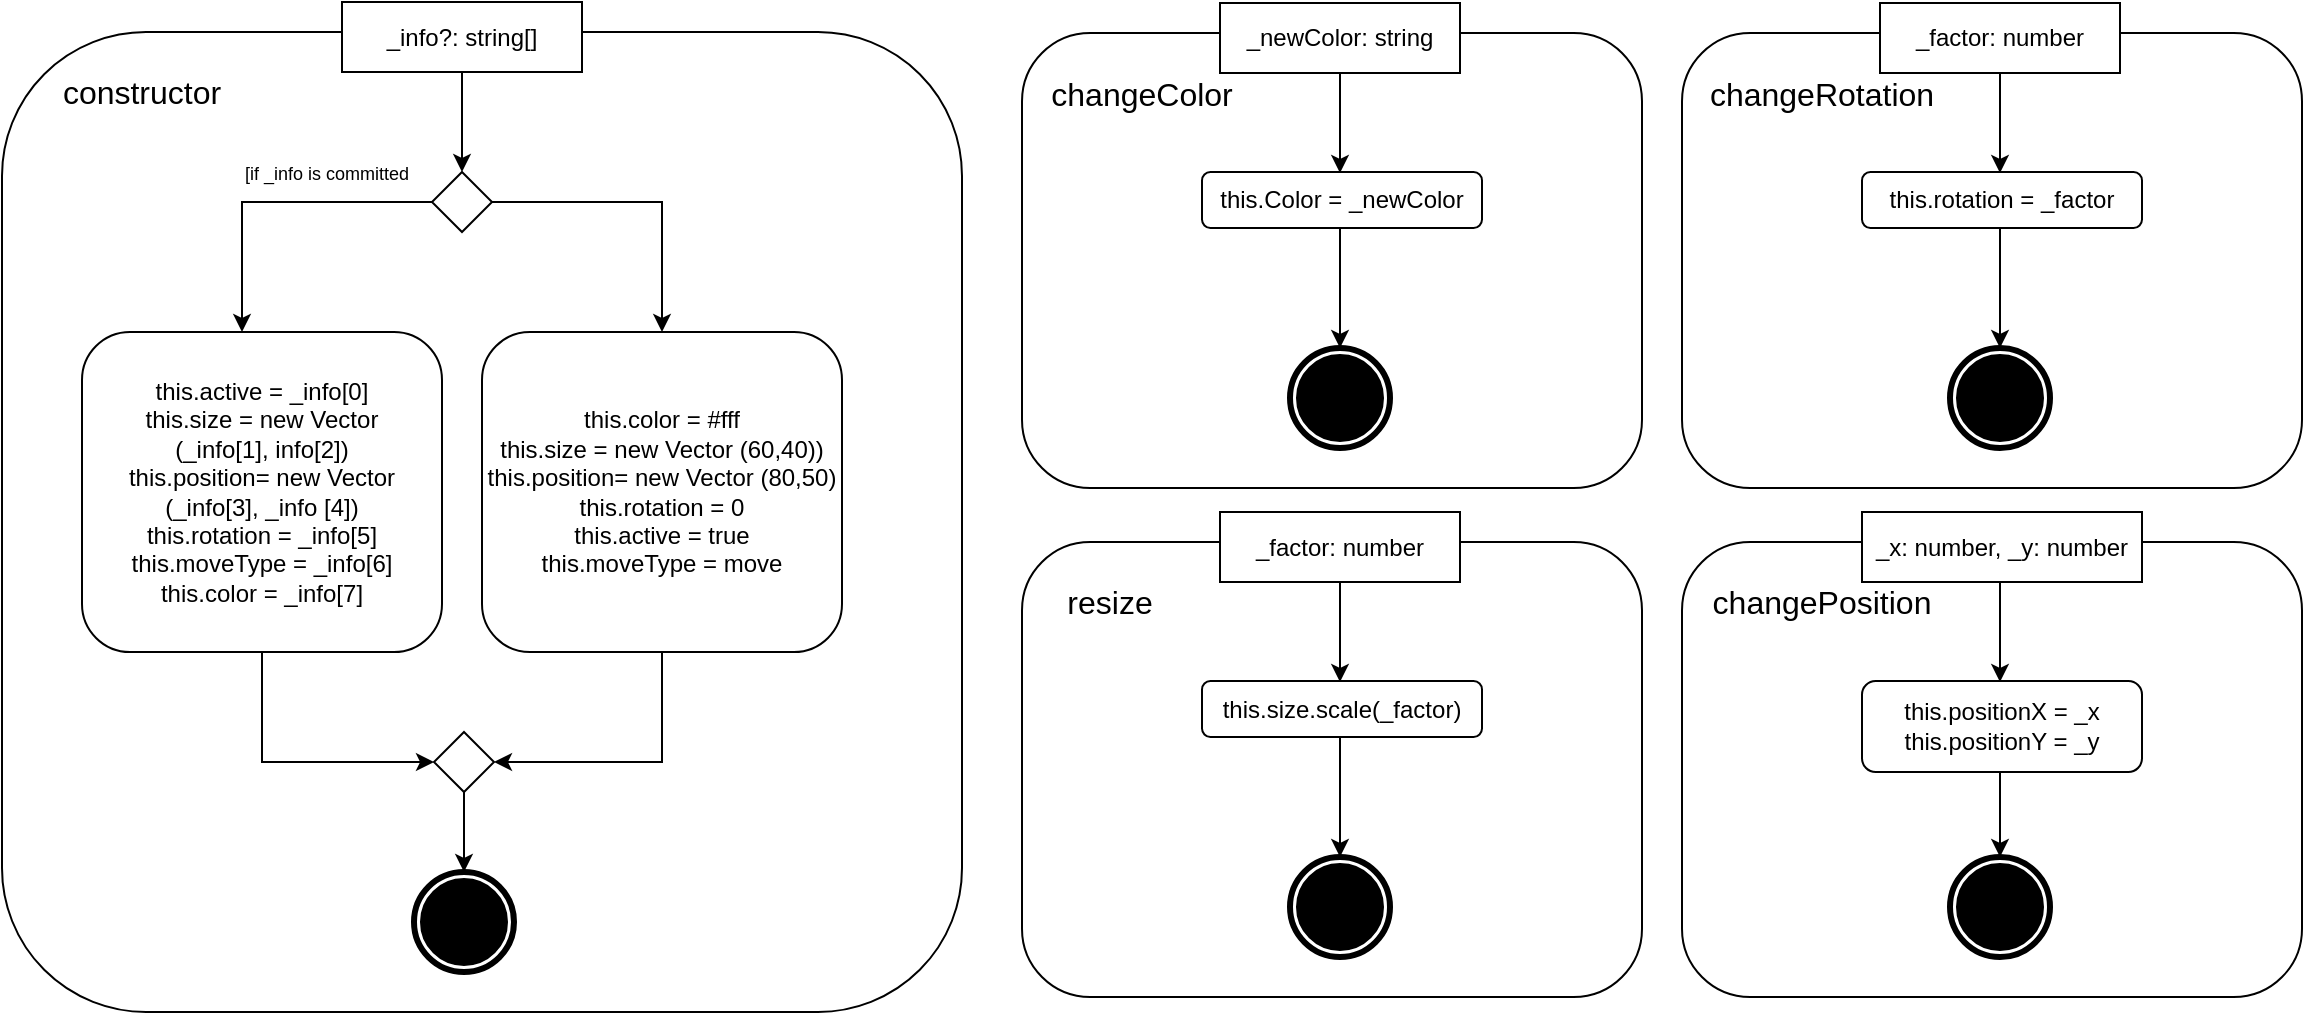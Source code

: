 <mxfile version="13.5.8" type="device"><diagram id="prtHgNgQTEPvFCAcTncT" name="Page-1"><mxGraphModel dx="1673" dy="1038" grid="1" gridSize="10" guides="1" tooltips="1" connect="1" arrows="1" fold="1" page="1" pageScale="1" pageWidth="1169" pageHeight="827" math="0" shadow="0"><root><mxCell id="0"/><mxCell id="1" parent="0"/><mxCell id="GyNT88bYxbiy57nA3Ei--2" value="" style="rounded=1;whiteSpace=wrap;html=1;" vertex="1" parent="1"><mxGeometry x="40" y="40" width="480" height="490" as="geometry"/></mxCell><mxCell id="GyNT88bYxbiy57nA3Ei--1" value="" style="shape=mxgraph.bpmn.shape;html=1;verticalLabelPosition=bottom;labelBackgroundColor=#ffffff;verticalAlign=top;align=center;perimeter=ellipsePerimeter;outlineConnect=0;outline=end;symbol=terminate;" vertex="1" parent="1"><mxGeometry x="246" y="460" width="50" height="50" as="geometry"/></mxCell><mxCell id="GyNT88bYxbiy57nA3Ei--16" style="edgeStyle=orthogonalEdgeStyle;rounded=0;orthogonalLoop=1;jettySize=auto;html=1;entryX=0.5;entryY=0;entryDx=0;entryDy=0;" edge="1" parent="1" source="GyNT88bYxbiy57nA3Ei--3" target="GyNT88bYxbiy57nA3Ei--1"><mxGeometry relative="1" as="geometry"/></mxCell><mxCell id="GyNT88bYxbiy57nA3Ei--3" value="" style="rhombus;whiteSpace=wrap;html=1;" vertex="1" parent="1"><mxGeometry x="256" y="390" width="30" height="30" as="geometry"/></mxCell><mxCell id="GyNT88bYxbiy57nA3Ei--4" value="&lt;font style=&quot;font-size: 16px&quot;&gt;constructor&lt;/font&gt;" style="text;html=1;strokeColor=none;fillColor=none;align=center;verticalAlign=middle;whiteSpace=wrap;rounded=0;" vertex="1" parent="1"><mxGeometry x="90" y="60" width="40" height="20" as="geometry"/></mxCell><mxCell id="GyNT88bYxbiy57nA3Ei--9" style="edgeStyle=orthogonalEdgeStyle;rounded=0;orthogonalLoop=1;jettySize=auto;html=1;entryX=0.5;entryY=0;entryDx=0;entryDy=0;" edge="1" parent="1" source="GyNT88bYxbiy57nA3Ei--5" target="GyNT88bYxbiy57nA3Ei--6"><mxGeometry relative="1" as="geometry"/></mxCell><mxCell id="GyNT88bYxbiy57nA3Ei--5" value="_info?: string[]" style="rounded=0;whiteSpace=wrap;html=1;" vertex="1" parent="1"><mxGeometry x="210" y="25" width="120" height="35" as="geometry"/></mxCell><mxCell id="GyNT88bYxbiy57nA3Ei--10" style="edgeStyle=orthogonalEdgeStyle;rounded=0;orthogonalLoop=1;jettySize=auto;html=1;" edge="1" parent="1" source="GyNT88bYxbiy57nA3Ei--6" target="GyNT88bYxbiy57nA3Ei--7"><mxGeometry relative="1" as="geometry"><Array as="points"><mxPoint x="160" y="125"/></Array></mxGeometry></mxCell><mxCell id="GyNT88bYxbiy57nA3Ei--11" style="edgeStyle=orthogonalEdgeStyle;rounded=0;orthogonalLoop=1;jettySize=auto;html=1;" edge="1" parent="1" source="GyNT88bYxbiy57nA3Ei--6" target="GyNT88bYxbiy57nA3Ei--8"><mxGeometry relative="1" as="geometry"><Array as="points"><mxPoint x="370" y="125"/></Array></mxGeometry></mxCell><mxCell id="GyNT88bYxbiy57nA3Ei--6" value="" style="rhombus;whiteSpace=wrap;html=1;" vertex="1" parent="1"><mxGeometry x="255" y="110" width="30" height="30" as="geometry"/></mxCell><mxCell id="GyNT88bYxbiy57nA3Ei--15" style="edgeStyle=orthogonalEdgeStyle;rounded=0;orthogonalLoop=1;jettySize=auto;html=1;entryX=0;entryY=0.5;entryDx=0;entryDy=0;" edge="1" parent="1" source="GyNT88bYxbiy57nA3Ei--7" target="GyNT88bYxbiy57nA3Ei--3"><mxGeometry relative="1" as="geometry"><Array as="points"><mxPoint x="170" y="405"/></Array></mxGeometry></mxCell><mxCell id="GyNT88bYxbiy57nA3Ei--7" value="this.active = _info[0]&lt;br&gt;this.size = new Vector &lt;br&gt;(_info[1], info[2])&lt;br&gt;this.position= new Vector (_info[3], _info [4])&lt;br&gt;this.rotation = _info[5]&lt;br&gt;this.moveType = _info[6]&lt;br&gt;this.color = _info[7]" style="rounded=1;whiteSpace=wrap;html=1;" vertex="1" parent="1"><mxGeometry x="80" y="190" width="180" height="160" as="geometry"/></mxCell><mxCell id="GyNT88bYxbiy57nA3Ei--14" style="edgeStyle=orthogonalEdgeStyle;rounded=0;orthogonalLoop=1;jettySize=auto;html=1;entryX=1;entryY=0.5;entryDx=0;entryDy=0;" edge="1" parent="1" source="GyNT88bYxbiy57nA3Ei--8" target="GyNT88bYxbiy57nA3Ei--3"><mxGeometry relative="1" as="geometry"/></mxCell><mxCell id="GyNT88bYxbiy57nA3Ei--8" value="this.color = #fff&lt;br&gt;this.size = new Vector (60,40))&lt;br&gt;this.position= new Vector (80,50)&lt;br&gt;this.rotation = 0&lt;br&gt;this.active = true&lt;br&gt;this.moveType = move" style="rounded=1;whiteSpace=wrap;html=1;" vertex="1" parent="1"><mxGeometry x="280" y="190" width="180" height="160" as="geometry"/></mxCell><mxCell id="GyNT88bYxbiy57nA3Ei--12" value="&lt;font style=&quot;font-size: 9px&quot;&gt;[if _info is committed&lt;/font&gt;" style="text;html=1;strokeColor=none;fillColor=none;align=center;verticalAlign=middle;whiteSpace=wrap;rounded=0;" vertex="1" parent="1"><mxGeometry x="150" y="100" width="105" height="20" as="geometry"/></mxCell><mxCell id="GyNT88bYxbiy57nA3Ei--17" value="" style="rounded=1;whiteSpace=wrap;html=1;" vertex="1" parent="1"><mxGeometry x="550" y="40.5" width="310" height="227.5" as="geometry"/></mxCell><mxCell id="GyNT88bYxbiy57nA3Ei--21" value="&lt;font style=&quot;font-size: 16px&quot;&gt;changeColor&lt;/font&gt;" style="text;html=1;strokeColor=none;fillColor=none;align=center;verticalAlign=middle;whiteSpace=wrap;rounded=0;" vertex="1" parent="1"><mxGeometry x="590" y="60.5" width="40" height="20" as="geometry"/></mxCell><mxCell id="GyNT88bYxbiy57nA3Ei--22" style="edgeStyle=orthogonalEdgeStyle;rounded=0;orthogonalLoop=1;jettySize=auto;html=1;entryX=0.5;entryY=0;entryDx=0;entryDy=0;" edge="1" parent="1" source="GyNT88bYxbiy57nA3Ei--23"><mxGeometry relative="1" as="geometry"><mxPoint x="709" y="110.5" as="targetPoint"/></mxGeometry></mxCell><mxCell id="GyNT88bYxbiy57nA3Ei--23" value="_newColor: string" style="rounded=0;whiteSpace=wrap;html=1;" vertex="1" parent="1"><mxGeometry x="649" y="25.5" width="120" height="35" as="geometry"/></mxCell><mxCell id="GyNT88bYxbiy57nA3Ei--30" value="this.Color = _newColor" style="rounded=1;whiteSpace=wrap;html=1;" vertex="1" parent="1"><mxGeometry x="640" y="110" width="140" height="28" as="geometry"/></mxCell><mxCell id="GyNT88bYxbiy57nA3Ei--18" value="" style="shape=mxgraph.bpmn.shape;html=1;verticalLabelPosition=bottom;labelBackgroundColor=#ffffff;verticalAlign=top;align=center;perimeter=ellipsePerimeter;outlineConnect=0;outline=end;symbol=terminate;" vertex="1" parent="1"><mxGeometry x="684" y="198" width="50" height="50" as="geometry"/></mxCell><mxCell id="GyNT88bYxbiy57nA3Ei--32" style="edgeStyle=orthogonalEdgeStyle;rounded=0;orthogonalLoop=1;jettySize=auto;html=1;" edge="1" parent="1" source="GyNT88bYxbiy57nA3Ei--30" target="GyNT88bYxbiy57nA3Ei--18"><mxGeometry relative="1" as="geometry"><mxPoint x="710" y="138" as="sourcePoint"/><mxPoint x="725" y="405.5" as="targetPoint"/><Array as="points"><mxPoint x="709" y="158"/><mxPoint x="709" y="158"/></Array></mxGeometry></mxCell><mxCell id="GyNT88bYxbiy57nA3Ei--33" value="" style="rounded=1;whiteSpace=wrap;html=1;" vertex="1" parent="1"><mxGeometry x="880" y="40.5" width="310" height="227.5" as="geometry"/></mxCell><mxCell id="GyNT88bYxbiy57nA3Ei--34" value="&lt;font style=&quot;font-size: 16px&quot;&gt;changeRotation&lt;/font&gt;" style="text;html=1;strokeColor=none;fillColor=none;align=center;verticalAlign=middle;whiteSpace=wrap;rounded=0;" vertex="1" parent="1"><mxGeometry x="930" y="60.5" width="40" height="20" as="geometry"/></mxCell><mxCell id="GyNT88bYxbiy57nA3Ei--35" style="edgeStyle=orthogonalEdgeStyle;rounded=0;orthogonalLoop=1;jettySize=auto;html=1;entryX=0.5;entryY=0;entryDx=0;entryDy=0;" edge="1" parent="1" source="GyNT88bYxbiy57nA3Ei--36"><mxGeometry relative="1" as="geometry"><mxPoint x="1039" y="110.5" as="targetPoint"/></mxGeometry></mxCell><mxCell id="GyNT88bYxbiy57nA3Ei--36" value="_factor: number" style="rounded=0;whiteSpace=wrap;html=1;" vertex="1" parent="1"><mxGeometry x="979" y="25.5" width="120" height="35" as="geometry"/></mxCell><mxCell id="GyNT88bYxbiy57nA3Ei--37" value="this.rotation = _factor" style="rounded=1;whiteSpace=wrap;html=1;" vertex="1" parent="1"><mxGeometry x="970" y="110" width="140" height="28" as="geometry"/></mxCell><mxCell id="GyNT88bYxbiy57nA3Ei--38" value="" style="shape=mxgraph.bpmn.shape;html=1;verticalLabelPosition=bottom;labelBackgroundColor=#ffffff;verticalAlign=top;align=center;perimeter=ellipsePerimeter;outlineConnect=0;outline=end;symbol=terminate;" vertex="1" parent="1"><mxGeometry x="1014" y="198" width="50" height="50" as="geometry"/></mxCell><mxCell id="GyNT88bYxbiy57nA3Ei--39" style="edgeStyle=orthogonalEdgeStyle;rounded=0;orthogonalLoop=1;jettySize=auto;html=1;" edge="1" parent="1" source="GyNT88bYxbiy57nA3Ei--37" target="GyNT88bYxbiy57nA3Ei--38"><mxGeometry relative="1" as="geometry"><mxPoint x="1040" y="138" as="sourcePoint"/><mxPoint x="1055" y="405.5" as="targetPoint"/><Array as="points"><mxPoint x="1039" y="158"/><mxPoint x="1039" y="158"/></Array></mxGeometry></mxCell><mxCell id="GyNT88bYxbiy57nA3Ei--40" value="" style="rounded=1;whiteSpace=wrap;html=1;" vertex="1" parent="1"><mxGeometry x="550" y="295" width="310" height="227.5" as="geometry"/></mxCell><mxCell id="GyNT88bYxbiy57nA3Ei--41" value="&lt;font style=&quot;font-size: 16px&quot;&gt;resize&lt;/font&gt;" style="text;html=1;strokeColor=none;fillColor=none;align=center;verticalAlign=middle;whiteSpace=wrap;rounded=0;" vertex="1" parent="1"><mxGeometry x="574" y="315" width="40" height="20" as="geometry"/></mxCell><mxCell id="GyNT88bYxbiy57nA3Ei--42" style="edgeStyle=orthogonalEdgeStyle;rounded=0;orthogonalLoop=1;jettySize=auto;html=1;entryX=0.5;entryY=0;entryDx=0;entryDy=0;" edge="1" parent="1" source="GyNT88bYxbiy57nA3Ei--43"><mxGeometry relative="1" as="geometry"><mxPoint x="709" y="365" as="targetPoint"/></mxGeometry></mxCell><mxCell id="GyNT88bYxbiy57nA3Ei--43" value="_factor: number" style="rounded=0;whiteSpace=wrap;html=1;" vertex="1" parent="1"><mxGeometry x="649" y="280" width="120" height="35" as="geometry"/></mxCell><mxCell id="GyNT88bYxbiy57nA3Ei--44" value="this.size.scale(_factor)" style="rounded=1;whiteSpace=wrap;html=1;" vertex="1" parent="1"><mxGeometry x="640" y="364.5" width="140" height="28" as="geometry"/></mxCell><mxCell id="GyNT88bYxbiy57nA3Ei--45" value="" style="shape=mxgraph.bpmn.shape;html=1;verticalLabelPosition=bottom;labelBackgroundColor=#ffffff;verticalAlign=top;align=center;perimeter=ellipsePerimeter;outlineConnect=0;outline=end;symbol=terminate;" vertex="1" parent="1"><mxGeometry x="684" y="452.5" width="50" height="50" as="geometry"/></mxCell><mxCell id="GyNT88bYxbiy57nA3Ei--46" style="edgeStyle=orthogonalEdgeStyle;rounded=0;orthogonalLoop=1;jettySize=auto;html=1;" edge="1" parent="1" source="GyNT88bYxbiy57nA3Ei--44" target="GyNT88bYxbiy57nA3Ei--45"><mxGeometry relative="1" as="geometry"><mxPoint x="710" y="392.5" as="sourcePoint"/><mxPoint x="725" y="660" as="targetPoint"/><Array as="points"><mxPoint x="709" y="412.5"/><mxPoint x="709" y="412.5"/></Array></mxGeometry></mxCell><mxCell id="GyNT88bYxbiy57nA3Ei--47" value="" style="rounded=1;whiteSpace=wrap;html=1;" vertex="1" parent="1"><mxGeometry x="880" y="295" width="310" height="227.5" as="geometry"/></mxCell><mxCell id="GyNT88bYxbiy57nA3Ei--48" value="&lt;font style=&quot;font-size: 16px&quot;&gt;changePosition&lt;/font&gt;" style="text;html=1;strokeColor=none;fillColor=none;align=center;verticalAlign=middle;whiteSpace=wrap;rounded=0;" vertex="1" parent="1"><mxGeometry x="930" y="315" width="40" height="20" as="geometry"/></mxCell><mxCell id="GyNT88bYxbiy57nA3Ei--49" style="edgeStyle=orthogonalEdgeStyle;rounded=0;orthogonalLoop=1;jettySize=auto;html=1;entryX=0.5;entryY=0;entryDx=0;entryDy=0;" edge="1" parent="1" source="GyNT88bYxbiy57nA3Ei--50"><mxGeometry relative="1" as="geometry"><mxPoint x="1039" y="365" as="targetPoint"/><Array as="points"><mxPoint x="1039" y="330"/><mxPoint x="1039" y="330"/></Array></mxGeometry></mxCell><mxCell id="GyNT88bYxbiy57nA3Ei--50" value="_x: number, _y: number" style="rounded=0;whiteSpace=wrap;html=1;" vertex="1" parent="1"><mxGeometry x="970" y="280" width="140" height="35" as="geometry"/></mxCell><mxCell id="GyNT88bYxbiy57nA3Ei--51" value="this.positionX = _x&lt;br&gt;this.positionY = _y" style="rounded=1;whiteSpace=wrap;html=1;" vertex="1" parent="1"><mxGeometry x="970" y="364.5" width="140" height="45.5" as="geometry"/></mxCell><mxCell id="GyNT88bYxbiy57nA3Ei--52" value="" style="shape=mxgraph.bpmn.shape;html=1;verticalLabelPosition=bottom;labelBackgroundColor=#ffffff;verticalAlign=top;align=center;perimeter=ellipsePerimeter;outlineConnect=0;outline=end;symbol=terminate;" vertex="1" parent="1"><mxGeometry x="1014" y="452.5" width="50" height="50" as="geometry"/></mxCell><mxCell id="GyNT88bYxbiy57nA3Ei--53" style="edgeStyle=orthogonalEdgeStyle;rounded=0;orthogonalLoop=1;jettySize=auto;html=1;" edge="1" parent="1" source="GyNT88bYxbiy57nA3Ei--51" target="GyNT88bYxbiy57nA3Ei--52"><mxGeometry relative="1" as="geometry"><mxPoint x="1040" y="392.5" as="sourcePoint"/><mxPoint x="1055" y="660" as="targetPoint"/><Array as="points"><mxPoint x="1039" y="412.5"/><mxPoint x="1039" y="412.5"/></Array></mxGeometry></mxCell></root></mxGraphModel></diagram></mxfile>